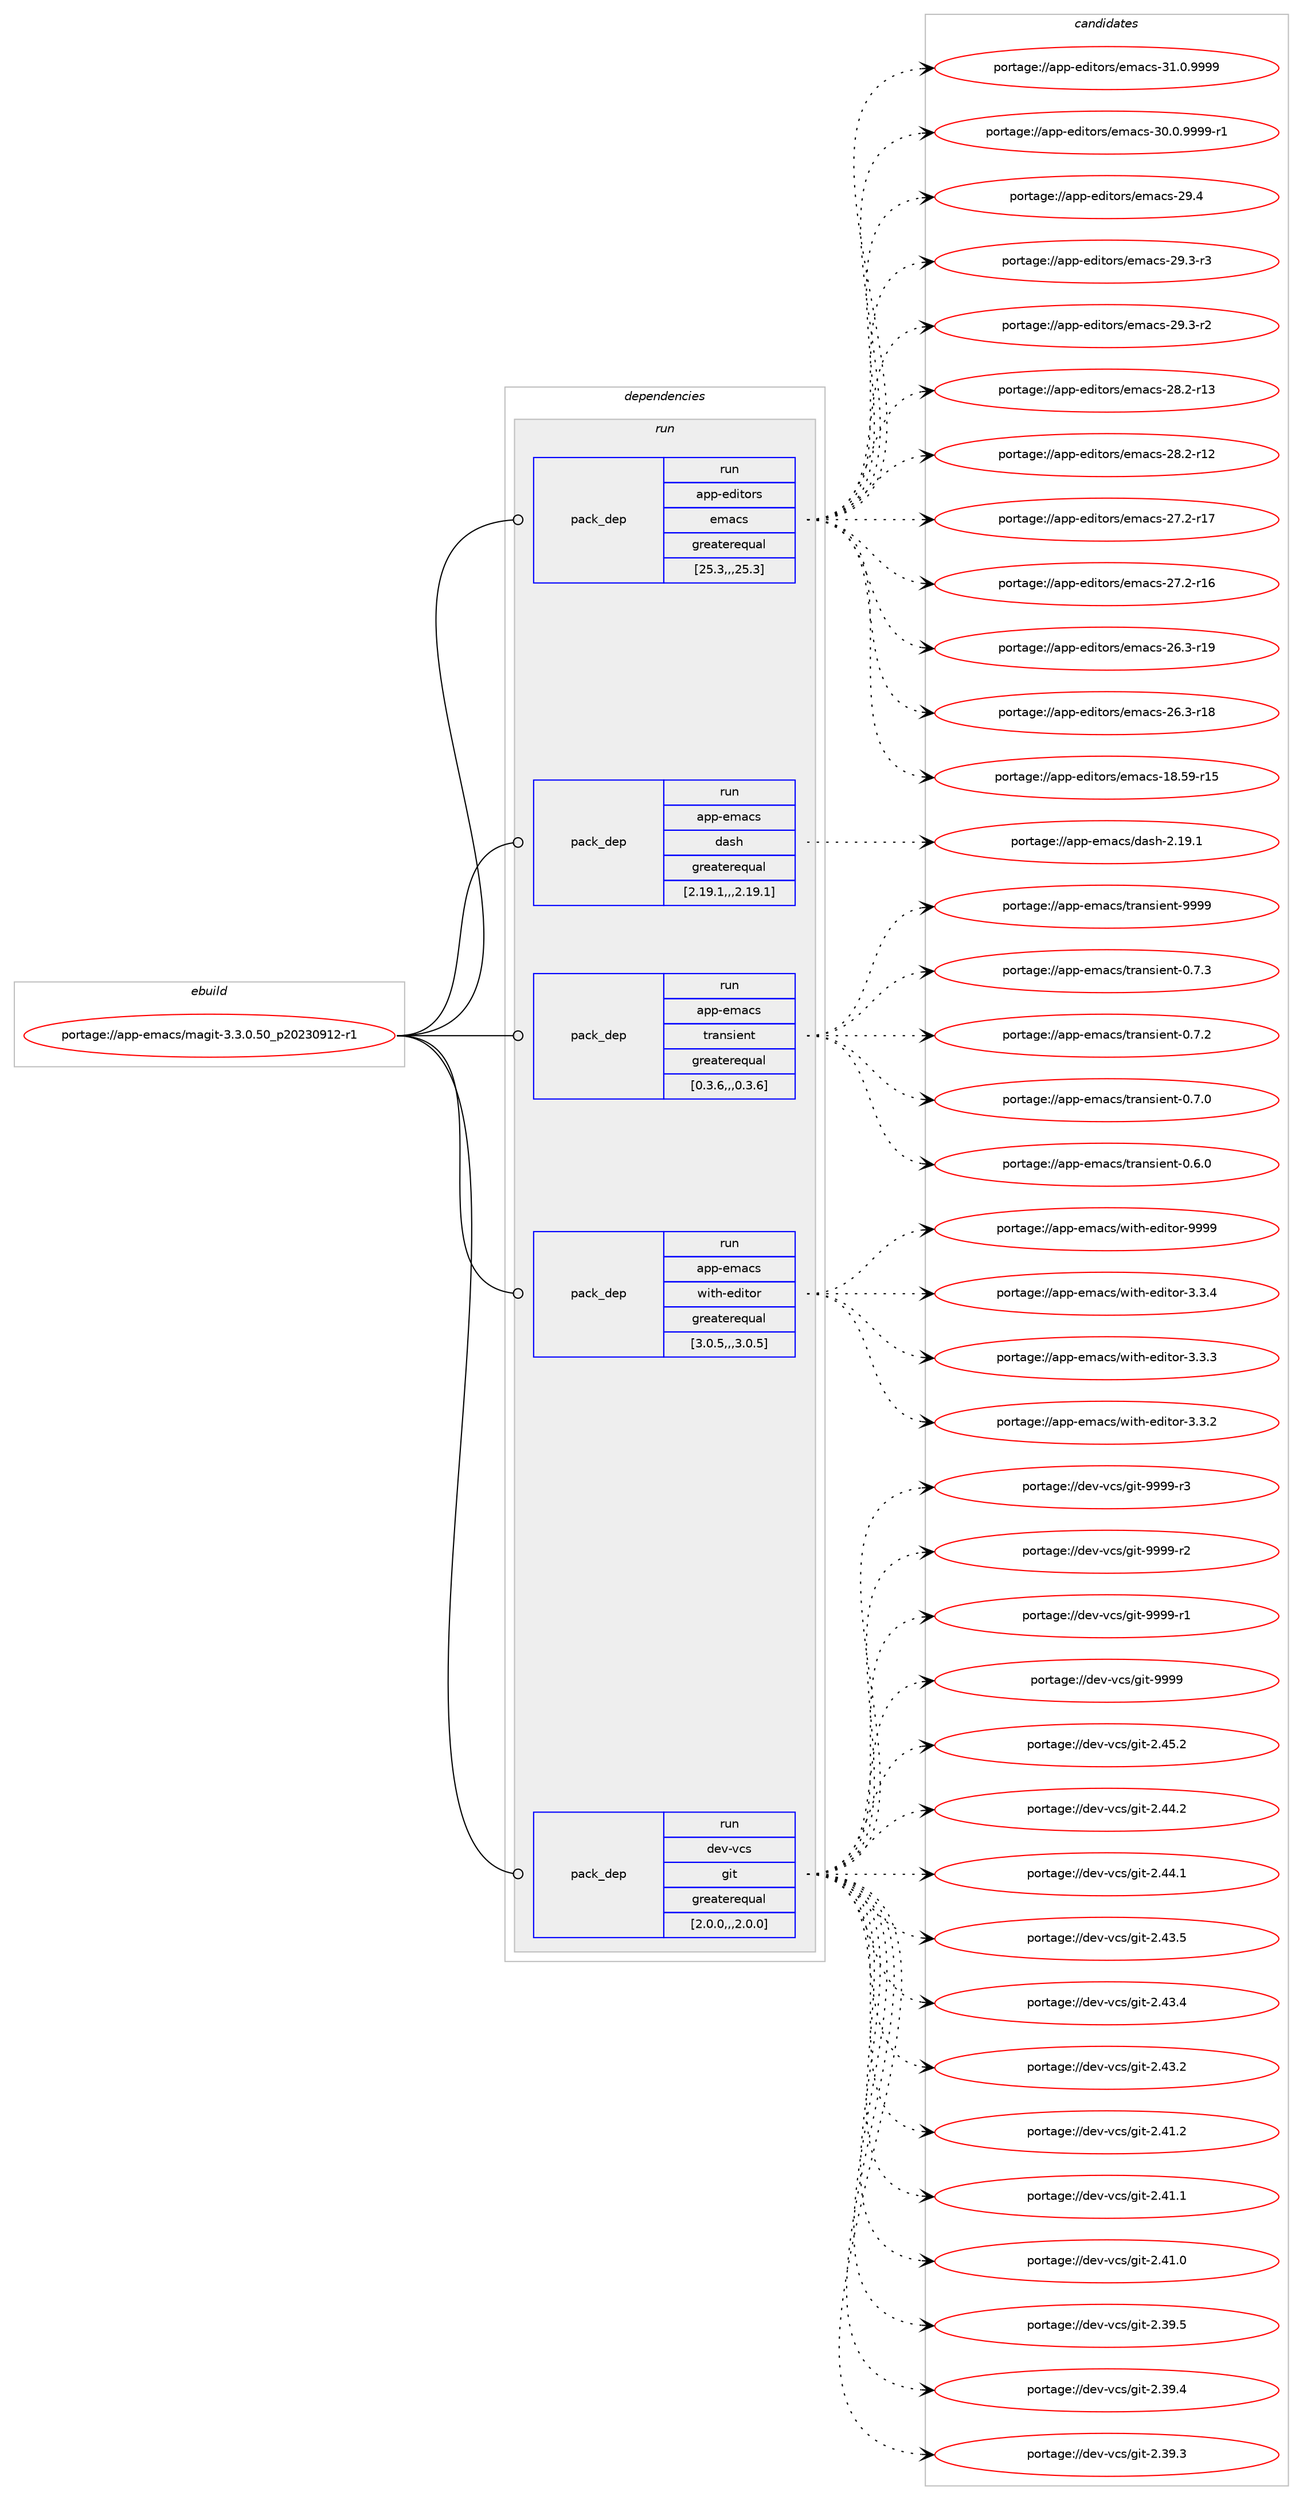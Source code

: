 digraph prolog {

# *************
# Graph options
# *************

newrank=true;
concentrate=true;
compound=true;
graph [rankdir=LR,fontname=Helvetica,fontsize=10,ranksep=1.5];#, ranksep=2.5, nodesep=0.2];
edge  [arrowhead=vee];
node  [fontname=Helvetica,fontsize=10];

# **********
# The ebuild
# **********

subgraph cluster_leftcol {
color=gray;
rank=same;
label=<<i>ebuild</i>>;
id [label="portage://app-emacs/magit-3.3.0.50_p20230912-r1", color=red, width=4, href="../app-emacs/magit-3.3.0.50_p20230912-r1.svg"];
}

# ****************
# The dependencies
# ****************

subgraph cluster_midcol {
color=gray;
label=<<i>dependencies</i>>;
subgraph cluster_compile {
fillcolor="#eeeeee";
style=filled;
label=<<i>compile</i>>;
}
subgraph cluster_compileandrun {
fillcolor="#eeeeee";
style=filled;
label=<<i>compile and run</i>>;
}
subgraph cluster_run {
fillcolor="#eeeeee";
style=filled;
label=<<i>run</i>>;
subgraph pack16566 {
dependency22876 [label=<<TABLE BORDER="0" CELLBORDER="1" CELLSPACING="0" CELLPADDING="4" WIDTH="220"><TR><TD ROWSPAN="6" CELLPADDING="30">pack_dep</TD></TR><TR><TD WIDTH="110">run</TD></TR><TR><TD>app-editors</TD></TR><TR><TD>emacs</TD></TR><TR><TD>greaterequal</TD></TR><TR><TD>[25.3,,,25.3]</TD></TR></TABLE>>, shape=none, color=blue];
}
id:e -> dependency22876:w [weight=20,style="solid",arrowhead="odot"];
subgraph pack16567 {
dependency22877 [label=<<TABLE BORDER="0" CELLBORDER="1" CELLSPACING="0" CELLPADDING="4" WIDTH="220"><TR><TD ROWSPAN="6" CELLPADDING="30">pack_dep</TD></TR><TR><TD WIDTH="110">run</TD></TR><TR><TD>app-emacs</TD></TR><TR><TD>dash</TD></TR><TR><TD>greaterequal</TD></TR><TR><TD>[2.19.1,,,2.19.1]</TD></TR></TABLE>>, shape=none, color=blue];
}
id:e -> dependency22877:w [weight=20,style="solid",arrowhead="odot"];
subgraph pack16568 {
dependency22878 [label=<<TABLE BORDER="0" CELLBORDER="1" CELLSPACING="0" CELLPADDING="4" WIDTH="220"><TR><TD ROWSPAN="6" CELLPADDING="30">pack_dep</TD></TR><TR><TD WIDTH="110">run</TD></TR><TR><TD>app-emacs</TD></TR><TR><TD>transient</TD></TR><TR><TD>greaterequal</TD></TR><TR><TD>[0.3.6,,,0.3.6]</TD></TR></TABLE>>, shape=none, color=blue];
}
id:e -> dependency22878:w [weight=20,style="solid",arrowhead="odot"];
subgraph pack16569 {
dependency22879 [label=<<TABLE BORDER="0" CELLBORDER="1" CELLSPACING="0" CELLPADDING="4" WIDTH="220"><TR><TD ROWSPAN="6" CELLPADDING="30">pack_dep</TD></TR><TR><TD WIDTH="110">run</TD></TR><TR><TD>app-emacs</TD></TR><TR><TD>with-editor</TD></TR><TR><TD>greaterequal</TD></TR><TR><TD>[3.0.5,,,3.0.5]</TD></TR></TABLE>>, shape=none, color=blue];
}
id:e -> dependency22879:w [weight=20,style="solid",arrowhead="odot"];
subgraph pack16570 {
dependency22880 [label=<<TABLE BORDER="0" CELLBORDER="1" CELLSPACING="0" CELLPADDING="4" WIDTH="220"><TR><TD ROWSPAN="6" CELLPADDING="30">pack_dep</TD></TR><TR><TD WIDTH="110">run</TD></TR><TR><TD>dev-vcs</TD></TR><TR><TD>git</TD></TR><TR><TD>greaterequal</TD></TR><TR><TD>[2.0.0,,,2.0.0]</TD></TR></TABLE>>, shape=none, color=blue];
}
id:e -> dependency22880:w [weight=20,style="solid",arrowhead="odot"];
}
}

# **************
# The candidates
# **************

subgraph cluster_choices {
rank=same;
color=gray;
label=<<i>candidates</i>>;

subgraph choice16566 {
color=black;
nodesep=1;
choice971121124510110010511611111411547101109979911545514946484657575757 [label="portage://app-editors/emacs-31.0.9999", color=red, width=4,href="../app-editors/emacs-31.0.9999.svg"];
choice9711211245101100105116111114115471011099799115455148464846575757574511449 [label="portage://app-editors/emacs-30.0.9999-r1", color=red, width=4,href="../app-editors/emacs-30.0.9999-r1.svg"];
choice97112112451011001051161111141154710110997991154550574652 [label="portage://app-editors/emacs-29.4", color=red, width=4,href="../app-editors/emacs-29.4.svg"];
choice971121124510110010511611111411547101109979911545505746514511451 [label="portage://app-editors/emacs-29.3-r3", color=red, width=4,href="../app-editors/emacs-29.3-r3.svg"];
choice971121124510110010511611111411547101109979911545505746514511450 [label="portage://app-editors/emacs-29.3-r2", color=red, width=4,href="../app-editors/emacs-29.3-r2.svg"];
choice97112112451011001051161111141154710110997991154550564650451144951 [label="portage://app-editors/emacs-28.2-r13", color=red, width=4,href="../app-editors/emacs-28.2-r13.svg"];
choice97112112451011001051161111141154710110997991154550564650451144950 [label="portage://app-editors/emacs-28.2-r12", color=red, width=4,href="../app-editors/emacs-28.2-r12.svg"];
choice97112112451011001051161111141154710110997991154550554650451144955 [label="portage://app-editors/emacs-27.2-r17", color=red, width=4,href="../app-editors/emacs-27.2-r17.svg"];
choice97112112451011001051161111141154710110997991154550554650451144954 [label="portage://app-editors/emacs-27.2-r16", color=red, width=4,href="../app-editors/emacs-27.2-r16.svg"];
choice97112112451011001051161111141154710110997991154550544651451144957 [label="portage://app-editors/emacs-26.3-r19", color=red, width=4,href="../app-editors/emacs-26.3-r19.svg"];
choice97112112451011001051161111141154710110997991154550544651451144956 [label="portage://app-editors/emacs-26.3-r18", color=red, width=4,href="../app-editors/emacs-26.3-r18.svg"];
choice9711211245101100105116111114115471011099799115454956465357451144953 [label="portage://app-editors/emacs-18.59-r15", color=red, width=4,href="../app-editors/emacs-18.59-r15.svg"];
dependency22876:e -> choice971121124510110010511611111411547101109979911545514946484657575757:w [style=dotted,weight="100"];
dependency22876:e -> choice9711211245101100105116111114115471011099799115455148464846575757574511449:w [style=dotted,weight="100"];
dependency22876:e -> choice97112112451011001051161111141154710110997991154550574652:w [style=dotted,weight="100"];
dependency22876:e -> choice971121124510110010511611111411547101109979911545505746514511451:w [style=dotted,weight="100"];
dependency22876:e -> choice971121124510110010511611111411547101109979911545505746514511450:w [style=dotted,weight="100"];
dependency22876:e -> choice97112112451011001051161111141154710110997991154550564650451144951:w [style=dotted,weight="100"];
dependency22876:e -> choice97112112451011001051161111141154710110997991154550564650451144950:w [style=dotted,weight="100"];
dependency22876:e -> choice97112112451011001051161111141154710110997991154550554650451144955:w [style=dotted,weight="100"];
dependency22876:e -> choice97112112451011001051161111141154710110997991154550554650451144954:w [style=dotted,weight="100"];
dependency22876:e -> choice97112112451011001051161111141154710110997991154550544651451144957:w [style=dotted,weight="100"];
dependency22876:e -> choice97112112451011001051161111141154710110997991154550544651451144956:w [style=dotted,weight="100"];
dependency22876:e -> choice9711211245101100105116111114115471011099799115454956465357451144953:w [style=dotted,weight="100"];
}
subgraph choice16567 {
color=black;
nodesep=1;
choice97112112451011099799115471009711510445504649574649 [label="portage://app-emacs/dash-2.19.1", color=red, width=4,href="../app-emacs/dash-2.19.1.svg"];
dependency22877:e -> choice97112112451011099799115471009711510445504649574649:w [style=dotted,weight="100"];
}
subgraph choice16568 {
color=black;
nodesep=1;
choice9711211245101109979911547116114971101151051011101164557575757 [label="portage://app-emacs/transient-9999", color=red, width=4,href="../app-emacs/transient-9999.svg"];
choice971121124510110997991154711611497110115105101110116454846554651 [label="portage://app-emacs/transient-0.7.3", color=red, width=4,href="../app-emacs/transient-0.7.3.svg"];
choice971121124510110997991154711611497110115105101110116454846554650 [label="portage://app-emacs/transient-0.7.2", color=red, width=4,href="../app-emacs/transient-0.7.2.svg"];
choice971121124510110997991154711611497110115105101110116454846554648 [label="portage://app-emacs/transient-0.7.0", color=red, width=4,href="../app-emacs/transient-0.7.0.svg"];
choice971121124510110997991154711611497110115105101110116454846544648 [label="portage://app-emacs/transient-0.6.0", color=red, width=4,href="../app-emacs/transient-0.6.0.svg"];
dependency22878:e -> choice9711211245101109979911547116114971101151051011101164557575757:w [style=dotted,weight="100"];
dependency22878:e -> choice971121124510110997991154711611497110115105101110116454846554651:w [style=dotted,weight="100"];
dependency22878:e -> choice971121124510110997991154711611497110115105101110116454846554650:w [style=dotted,weight="100"];
dependency22878:e -> choice971121124510110997991154711611497110115105101110116454846554648:w [style=dotted,weight="100"];
dependency22878:e -> choice971121124510110997991154711611497110115105101110116454846544648:w [style=dotted,weight="100"];
}
subgraph choice16569 {
color=black;
nodesep=1;
choice9711211245101109979911547119105116104451011001051161111144557575757 [label="portage://app-emacs/with-editor-9999", color=red, width=4,href="../app-emacs/with-editor-9999.svg"];
choice971121124510110997991154711910511610445101100105116111114455146514652 [label="portage://app-emacs/with-editor-3.3.4", color=red, width=4,href="../app-emacs/with-editor-3.3.4.svg"];
choice971121124510110997991154711910511610445101100105116111114455146514651 [label="portage://app-emacs/with-editor-3.3.3", color=red, width=4,href="../app-emacs/with-editor-3.3.3.svg"];
choice971121124510110997991154711910511610445101100105116111114455146514650 [label="portage://app-emacs/with-editor-3.3.2", color=red, width=4,href="../app-emacs/with-editor-3.3.2.svg"];
dependency22879:e -> choice9711211245101109979911547119105116104451011001051161111144557575757:w [style=dotted,weight="100"];
dependency22879:e -> choice971121124510110997991154711910511610445101100105116111114455146514652:w [style=dotted,weight="100"];
dependency22879:e -> choice971121124510110997991154711910511610445101100105116111114455146514651:w [style=dotted,weight="100"];
dependency22879:e -> choice971121124510110997991154711910511610445101100105116111114455146514650:w [style=dotted,weight="100"];
}
subgraph choice16570 {
color=black;
nodesep=1;
choice10010111845118991154710310511645575757574511451 [label="portage://dev-vcs/git-9999-r3", color=red, width=4,href="../dev-vcs/git-9999-r3.svg"];
choice10010111845118991154710310511645575757574511450 [label="portage://dev-vcs/git-9999-r2", color=red, width=4,href="../dev-vcs/git-9999-r2.svg"];
choice10010111845118991154710310511645575757574511449 [label="portage://dev-vcs/git-9999-r1", color=red, width=4,href="../dev-vcs/git-9999-r1.svg"];
choice1001011184511899115471031051164557575757 [label="portage://dev-vcs/git-9999", color=red, width=4,href="../dev-vcs/git-9999.svg"];
choice10010111845118991154710310511645504652534650 [label="portage://dev-vcs/git-2.45.2", color=red, width=4,href="../dev-vcs/git-2.45.2.svg"];
choice10010111845118991154710310511645504652524650 [label="portage://dev-vcs/git-2.44.2", color=red, width=4,href="../dev-vcs/git-2.44.2.svg"];
choice10010111845118991154710310511645504652524649 [label="portage://dev-vcs/git-2.44.1", color=red, width=4,href="../dev-vcs/git-2.44.1.svg"];
choice10010111845118991154710310511645504652514653 [label="portage://dev-vcs/git-2.43.5", color=red, width=4,href="../dev-vcs/git-2.43.5.svg"];
choice10010111845118991154710310511645504652514652 [label="portage://dev-vcs/git-2.43.4", color=red, width=4,href="../dev-vcs/git-2.43.4.svg"];
choice10010111845118991154710310511645504652514650 [label="portage://dev-vcs/git-2.43.2", color=red, width=4,href="../dev-vcs/git-2.43.2.svg"];
choice10010111845118991154710310511645504652494650 [label="portage://dev-vcs/git-2.41.2", color=red, width=4,href="../dev-vcs/git-2.41.2.svg"];
choice10010111845118991154710310511645504652494649 [label="portage://dev-vcs/git-2.41.1", color=red, width=4,href="../dev-vcs/git-2.41.1.svg"];
choice10010111845118991154710310511645504652494648 [label="portage://dev-vcs/git-2.41.0", color=red, width=4,href="../dev-vcs/git-2.41.0.svg"];
choice10010111845118991154710310511645504651574653 [label="portage://dev-vcs/git-2.39.5", color=red, width=4,href="../dev-vcs/git-2.39.5.svg"];
choice10010111845118991154710310511645504651574652 [label="portage://dev-vcs/git-2.39.4", color=red, width=4,href="../dev-vcs/git-2.39.4.svg"];
choice10010111845118991154710310511645504651574651 [label="portage://dev-vcs/git-2.39.3", color=red, width=4,href="../dev-vcs/git-2.39.3.svg"];
dependency22880:e -> choice10010111845118991154710310511645575757574511451:w [style=dotted,weight="100"];
dependency22880:e -> choice10010111845118991154710310511645575757574511450:w [style=dotted,weight="100"];
dependency22880:e -> choice10010111845118991154710310511645575757574511449:w [style=dotted,weight="100"];
dependency22880:e -> choice1001011184511899115471031051164557575757:w [style=dotted,weight="100"];
dependency22880:e -> choice10010111845118991154710310511645504652534650:w [style=dotted,weight="100"];
dependency22880:e -> choice10010111845118991154710310511645504652524650:w [style=dotted,weight="100"];
dependency22880:e -> choice10010111845118991154710310511645504652524649:w [style=dotted,weight="100"];
dependency22880:e -> choice10010111845118991154710310511645504652514653:w [style=dotted,weight="100"];
dependency22880:e -> choice10010111845118991154710310511645504652514652:w [style=dotted,weight="100"];
dependency22880:e -> choice10010111845118991154710310511645504652514650:w [style=dotted,weight="100"];
dependency22880:e -> choice10010111845118991154710310511645504652494650:w [style=dotted,weight="100"];
dependency22880:e -> choice10010111845118991154710310511645504652494649:w [style=dotted,weight="100"];
dependency22880:e -> choice10010111845118991154710310511645504652494648:w [style=dotted,weight="100"];
dependency22880:e -> choice10010111845118991154710310511645504651574653:w [style=dotted,weight="100"];
dependency22880:e -> choice10010111845118991154710310511645504651574652:w [style=dotted,weight="100"];
dependency22880:e -> choice10010111845118991154710310511645504651574651:w [style=dotted,weight="100"];
}
}

}
